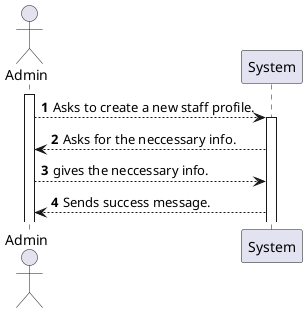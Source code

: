 @startuml
'https://plantuml.com/sequence-diagram

autonumber
actor "Admin" as ADMIN
participant "System" as SYS

activate ADMIN

ADMIN --> SYS : Asks to create a new staff profile.

activate SYS

SYS --> ADMIN : Asks for the neccessary info.

ADMIN --> SYS : gives the neccessary info.

SYS --> ADMIN : Sends success message.

@enduml